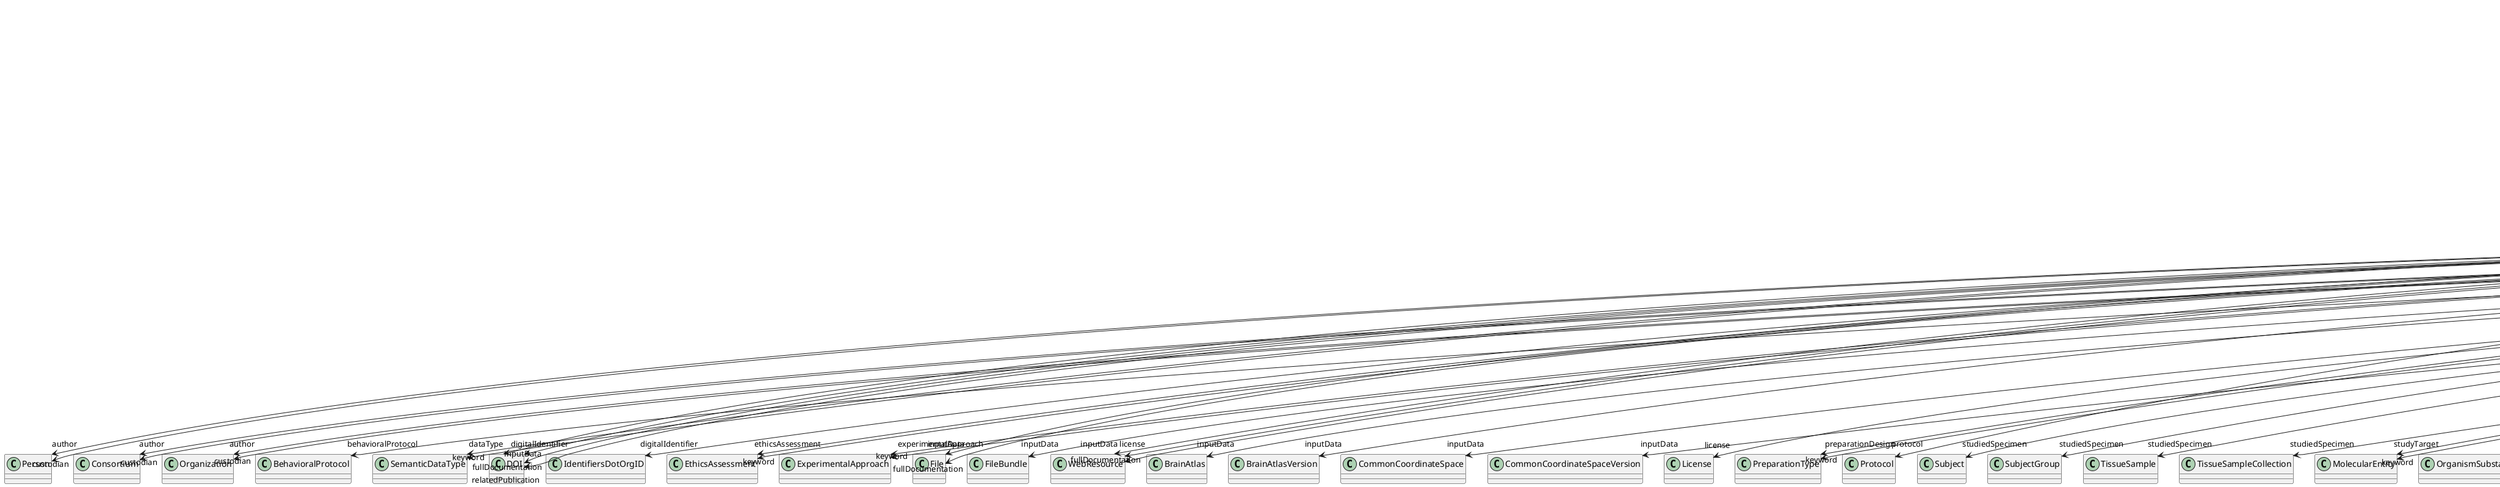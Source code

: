 @startuml
class DatasetVersion {
+author
+behavioralProtocol
+dataType
+digitalIdentifier
+ethicsAssessment
+experimentalApproach
+inputData
+isAlternativeVersionOf
+isNewVersionOf
+license
+preparationDesign
+protocol
+studiedSpecimen
+studyTarget
+technique
+accessibility
+copyright
+custodian
+description
+fullDocumentation
+fullName
+funding
+homepage
+howToCite
+keyword
+otherContribution
+relatedPublication
+releaseDate
+repository
+shortName
+supportChannel
+versionIdentifier
+versionInnovation

}
DatasetVersion -d-> "author" Person
DatasetVersion -d-> "author" Consortium
DatasetVersion -d-> "author" Organization
DatasetVersion -d-> "behavioralProtocol" BehavioralProtocol
DatasetVersion -d-> "dataType" SemanticDataType
DatasetVersion -d-> "digitalIdentifier" DOI
DatasetVersion -d-> "digitalIdentifier" IdentifiersDotOrgID
DatasetVersion -d-> "ethicsAssessment" EthicsAssessment
DatasetVersion -d-> "experimentalApproach" ExperimentalApproach
DatasetVersion -d-> "inputData" DOI
DatasetVersion -d-> "inputData" File
DatasetVersion -d-> "inputData" FileBundle
DatasetVersion -d-> "inputData" WebResource
DatasetVersion -d-> "inputData" BrainAtlas
DatasetVersion -d-> "inputData" BrainAtlasVersion
DatasetVersion -d-> "inputData" CommonCoordinateSpace
DatasetVersion -d-> "inputData" CommonCoordinateSpaceVersion
DatasetVersion -d-> "isAlternativeVersionOf" DatasetVersion
DatasetVersion -d-> "isNewVersionOf" DatasetVersion
DatasetVersion -d-> "license" License
DatasetVersion -d-> "license" WebResource
DatasetVersion -d-> "preparationDesign" PreparationType
DatasetVersion -d-> "protocol" Protocol
DatasetVersion -d-> "studiedSpecimen" Subject
DatasetVersion -d-> "studiedSpecimen" SubjectGroup
DatasetVersion -d-> "studiedSpecimen" TissueSample
DatasetVersion -d-> "studiedSpecimen" TissueSampleCollection
DatasetVersion -d-> "studyTarget" MolecularEntity
DatasetVersion -d-> "studyTarget" OrganismSubstance
DatasetVersion -d-> "studyTarget" ElectricalStimulusType
DatasetVersion -d-> "studyTarget" UBERONParcellation
DatasetVersion -d-> "studyTarget" Handedness
DatasetVersion -d-> "studyTarget" OlfactoryStimulusType
DatasetVersion -d-> "studyTarget" DiseaseModel
DatasetVersion -d-> "studyTarget" Disease
DatasetVersion -d-> "studyTarget" GustatoryStimulusType
DatasetVersion -d-> "studyTarget" AuditoryStimulusType
DatasetVersion -d-> "studyTarget" OpticalStimulusType
DatasetVersion -d-> "studyTarget" CellCultureType
DatasetVersion -d-> "studyTarget" BreedingType
DatasetVersion -d-> "studyTarget" TactileStimulusType
DatasetVersion -d-> "studyTarget" BiologicalOrder
DatasetVersion -d-> "studyTarget" OrganismSystem
DatasetVersion -d-> "studyTarget" BiologicalSex
DatasetVersion -d-> "studyTarget" VisualStimulusType
DatasetVersion -d-> "studyTarget" CellType
DatasetVersion -d-> "studyTarget" Organ
DatasetVersion -d-> "studyTarget" TissueSampleType
DatasetVersion -d-> "studyTarget" Species
DatasetVersion -d-> "studyTarget" GeneticStrainType
DatasetVersion -d-> "studyTarget" TermSuggestion
DatasetVersion -d-> "studyTarget" SubcellularEntity
DatasetVersion -d-> "studyTarget" ParcellationEntity
DatasetVersion -d-> "studyTarget" ParcellationEntityVersion
DatasetVersion -d-> "studyTarget" CustomAnatomicalEntity
DatasetVersion -d-> "technique" StimulationApproach
DatasetVersion -d-> "technique" AnalysisTechnique
DatasetVersion -d-> "technique" StimulationTechnique
DatasetVersion -d-> "technique" Technique
DatasetVersion -d-> "accessibility" ProductAccessibility
DatasetVersion -d-> "copyright" Copyright
DatasetVersion -d-> "custodian" Person
DatasetVersion -d-> "custodian" Consortium
DatasetVersion -d-> "custodian" Organization
DatasetVersion -d-> "fullDocumentation" DOI
DatasetVersion -d-> "fullDocumentation" File
DatasetVersion -d-> "fullDocumentation" WebResource
DatasetVersion -d-> "funding" Funding
DatasetVersion -d-> "keyword" MolecularEntity
DatasetVersion -d-> "keyword" MetaDataModelType
DatasetVersion -d-> "keyword" BiologicalProcess
DatasetVersion -d-> "keyword" OrganismSubstance
DatasetVersion -d-> "keyword" AnatomicalAxesOrientation
DatasetVersion -d-> "keyword" PatchClampVariation
DatasetVersion -d-> "keyword" FileBundleGrouping
DatasetVersion -d-> "keyword" ElectricalStimulusType
DatasetVersion -d-> "keyword" UBERONParcellation
DatasetVersion -d-> "keyword" Handedness
DatasetVersion -d-> "keyword" OlfactoryStimulusType
DatasetVersion -d-> "keyword" StimulationApproach
DatasetVersion -d-> "keyword" DiseaseModel
DatasetVersion -d-> "keyword" OperatingDevice
DatasetVersion -d-> "keyword" Colormap
DatasetVersion -d-> "keyword" Disease
DatasetVersion -d-> "keyword" AnnotationCriteriaType
DatasetVersion -d-> "keyword" ChemicalMixtureType
DatasetVersion -d-> "keyword" GustatoryStimulusType
DatasetVersion -d-> "keyword" EthicsAssessment
DatasetVersion -d-> "keyword" ExperimentalApproach
DatasetVersion -d-> "keyword" OperatingSystem
DatasetVersion -d-> "keyword" SemanticDataType
DatasetVersion -d-> "keyword" AuditoryStimulusType
DatasetVersion -d-> "keyword" MeasuredQuantity
DatasetVersion -d-> "keyword" UnitOfMeasurement
DatasetVersion -d-> "keyword" OpticalStimulusType
DatasetVersion -d-> "keyword" CellCultureType
DatasetVersion -d-> "keyword" DataType
DatasetVersion -d-> "keyword" ProductAccessibility
DatasetVersion -d-> "keyword" BreedingType
DatasetVersion -d-> "keyword" TactileStimulusType
DatasetVersion -d-> "keyword" BiologicalOrder
DatasetVersion -d-> "keyword" ModelScope
DatasetVersion -d-> "keyword" AgeCategory
DatasetVersion -d-> "keyword" OrganismSystem
DatasetVersion -d-> "keyword" AnnotationType
DatasetVersion -d-> "keyword" Laterality
DatasetVersion -d-> "keyword" BiologicalSex
DatasetVersion -d-> "keyword" SoftwareFeature
DatasetVersion -d-> "keyword" PreparationType
DatasetVersion -d-> "keyword" VisualStimulusType
DatasetVersion -d-> "keyword" LearningResourceType
DatasetVersion -d-> "keyword" DeviceType
DatasetVersion -d-> "keyword" ProgrammingLanguage
DatasetVersion -d-> "keyword" DifferenceMeasure
DatasetVersion -d-> "keyword" CellType
DatasetVersion -d-> "keyword" SetupType
DatasetVersion -d-> "keyword" TissueSampleAttribute
DatasetVersion -d-> "keyword" SoftwareApplicationCategory
DatasetVersion -d-> "keyword" TypeOfUncertainty
DatasetVersion -d-> "keyword" AnalysisTechnique
DatasetVersion -d-> "keyword" SubjectAttribute
DatasetVersion -d-> "keyword" EducationalLevel
DatasetVersion -d-> "keyword" Terminology
DatasetVersion -d-> "keyword" Service
DatasetVersion -d-> "keyword" CranialWindowReinforcementType
DatasetVersion -d-> "keyword" FileRepositoryType
DatasetVersion -d-> "keyword" StimulationTechnique
DatasetVersion -d-> "keyword" Organ
DatasetVersion -d-> "keyword" AnatomicalPlane
DatasetVersion -d-> "keyword" AtlasType
DatasetVersion -d-> "keyword" QualitativeOverlap
DatasetVersion -d-> "keyword" ActionStatusType
DatasetVersion -d-> "keyword" Language
DatasetVersion -d-> "keyword" Technique
DatasetVersion -d-> "keyword" CranialWindowConstructionType
DatasetVersion -d-> "keyword" FileUsageRole
DatasetVersion -d-> "keyword" MeasuredSignalType
DatasetVersion -d-> "keyword" AnatomicalIdentificationType
DatasetVersion -d-> "keyword" TissueSampleType
DatasetVersion -d-> "keyword" Species
DatasetVersion -d-> "keyword" ModelAbstractionLevel
DatasetVersion -d-> "keyword" GeneticStrainType
DatasetVersion -d-> "keyword" TermSuggestion
DatasetVersion -d-> "keyword" SubcellularEntity
DatasetVersion -d-> "keyword" ContributionType
DatasetVersion -d-> "keyword" CriteriaQualityType
DatasetVersion -d-> "otherContribution" Contribution
DatasetVersion -d-> "relatedPublication" ScholarlyArticle
DatasetVersion -d-> "relatedPublication" Book
DatasetVersion -d-> "relatedPublication" Chapter
DatasetVersion -d-> "relatedPublication" DOI
DatasetVersion -d-> "relatedPublication" ISBN
DatasetVersion -d-> "relatedPublication" ISSN
DatasetVersion -d-> "relatedPublication" HANDLE
DatasetVersion -d-> "repository" FileRepository

@enduml